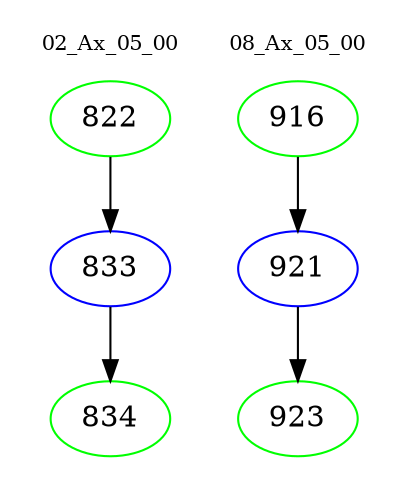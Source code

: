 digraph{
subgraph cluster_0 {
color = white
label = "02_Ax_05_00";
fontsize=10;
T0_822 [label="822", color="green"]
T0_822 -> T0_833 [color="black"]
T0_833 [label="833", color="blue"]
T0_833 -> T0_834 [color="black"]
T0_834 [label="834", color="green"]
}
subgraph cluster_1 {
color = white
label = "08_Ax_05_00";
fontsize=10;
T1_916 [label="916", color="green"]
T1_916 -> T1_921 [color="black"]
T1_921 [label="921", color="blue"]
T1_921 -> T1_923 [color="black"]
T1_923 [label="923", color="green"]
}
}
